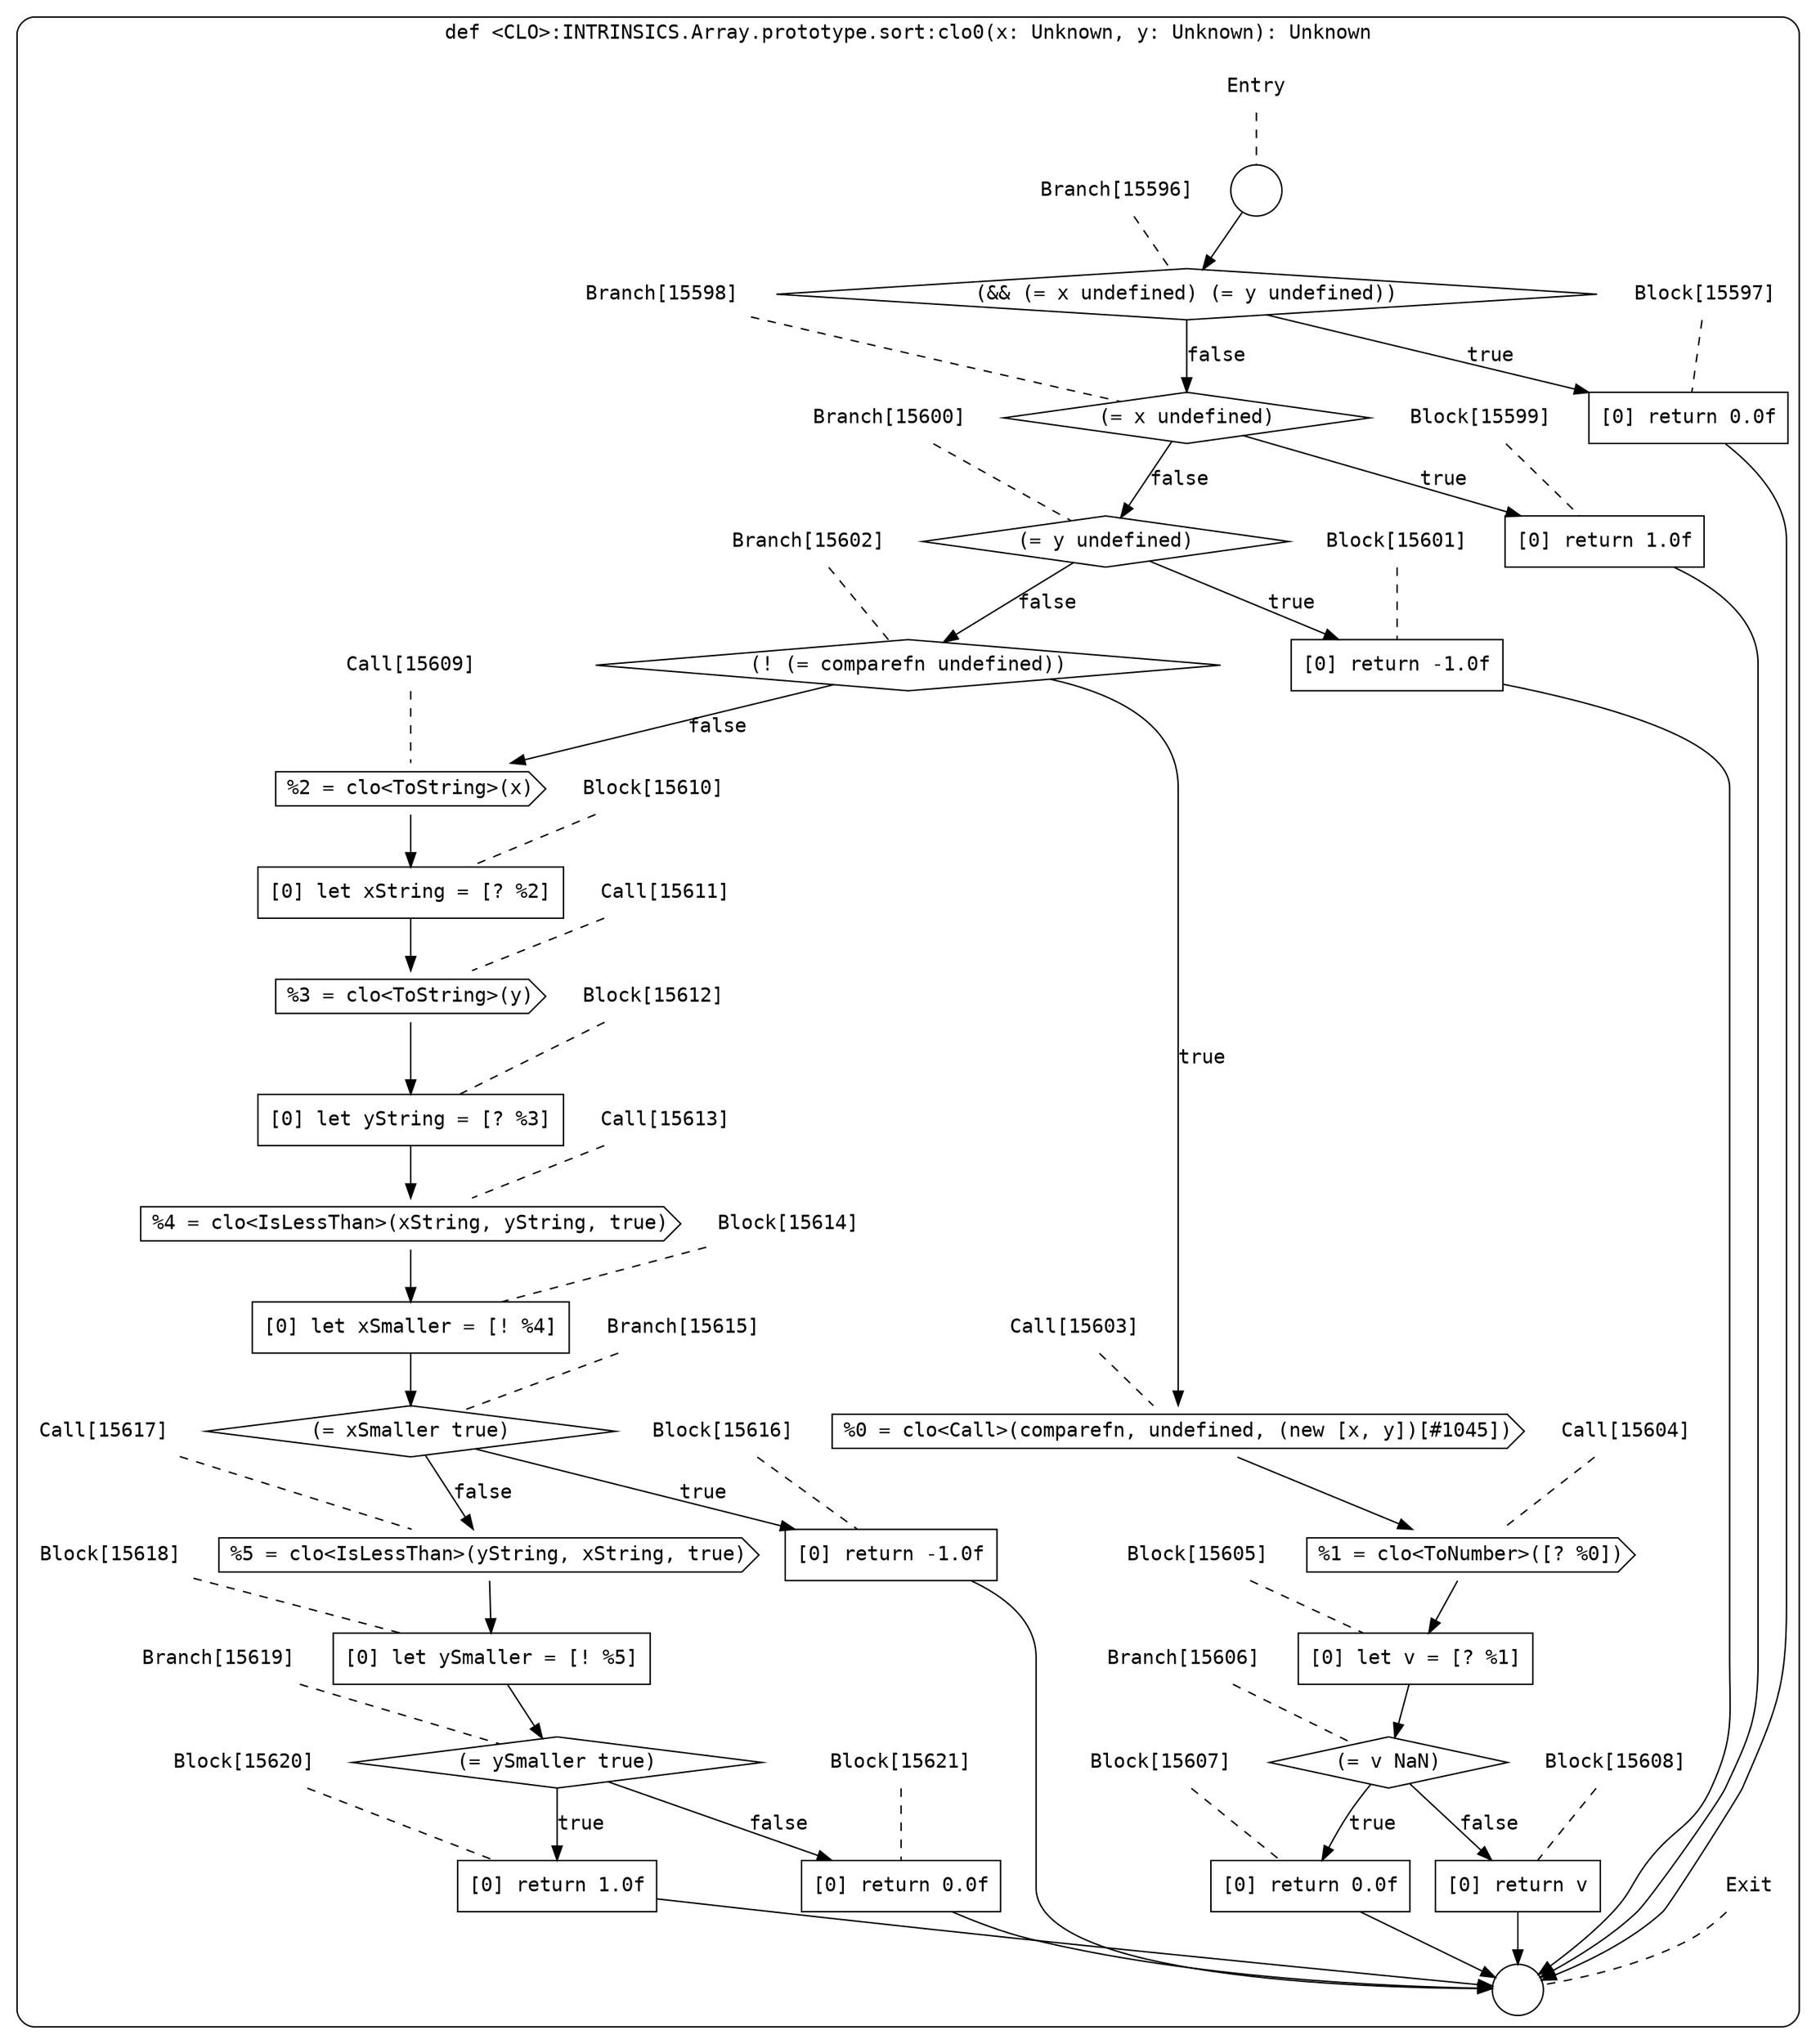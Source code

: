 digraph {
  graph [fontname = "Consolas"]
  node [fontname = "Consolas"]
  edge [fontname = "Consolas"]
  subgraph cluster2372 {
    label = "def <CLO>:INTRINSICS.Array.prototype.sort:clo0(x: Unknown, y: Unknown): Unknown"
    style = rounded
    cluster2372_entry_name [shape=none, label=<<font color="black">Entry</font>>]
    cluster2372_entry_name -> cluster2372_entry [arrowhead=none, color="black", style=dashed]
    cluster2372_entry [shape=circle label=" " color="black" fillcolor="white" style=filled]
    cluster2372_entry -> node15596 [color="black"]
    cluster2372_exit_name [shape=none, label=<<font color="black">Exit</font>>]
    cluster2372_exit_name -> cluster2372_exit [arrowhead=none, color="black", style=dashed]
    cluster2372_exit [shape=circle label=" " color="black" fillcolor="white" style=filled]
    node15596_name [shape=none, label=<<font color="black">Branch[15596]</font>>]
    node15596_name -> node15596 [arrowhead=none, color="black", style=dashed]
    node15596 [shape=diamond, label=<<font color="black">(&amp;&amp; (= x undefined) (= y undefined))</font>> color="black" fillcolor="white", style=filled]
    node15596 -> node15597 [label=<<font color="black">true</font>> color="black"]
    node15596 -> node15598 [label=<<font color="black">false</font>> color="black"]
    node15597_name [shape=none, label=<<font color="black">Block[15597]</font>>]
    node15597_name -> node15597 [arrowhead=none, color="black", style=dashed]
    node15597 [shape=box, label=<<font color="black">[0] return 0.0f<BR ALIGN="LEFT"/></font>> color="black" fillcolor="white", style=filled]
    node15597 -> cluster2372_exit [color="black"]
    node15598_name [shape=none, label=<<font color="black">Branch[15598]</font>>]
    node15598_name -> node15598 [arrowhead=none, color="black", style=dashed]
    node15598 [shape=diamond, label=<<font color="black">(= x undefined)</font>> color="black" fillcolor="white", style=filled]
    node15598 -> node15599 [label=<<font color="black">true</font>> color="black"]
    node15598 -> node15600 [label=<<font color="black">false</font>> color="black"]
    node15599_name [shape=none, label=<<font color="black">Block[15599]</font>>]
    node15599_name -> node15599 [arrowhead=none, color="black", style=dashed]
    node15599 [shape=box, label=<<font color="black">[0] return 1.0f<BR ALIGN="LEFT"/></font>> color="black" fillcolor="white", style=filled]
    node15599 -> cluster2372_exit [color="black"]
    node15600_name [shape=none, label=<<font color="black">Branch[15600]</font>>]
    node15600_name -> node15600 [arrowhead=none, color="black", style=dashed]
    node15600 [shape=diamond, label=<<font color="black">(= y undefined)</font>> color="black" fillcolor="white", style=filled]
    node15600 -> node15601 [label=<<font color="black">true</font>> color="black"]
    node15600 -> node15602 [label=<<font color="black">false</font>> color="black"]
    node15601_name [shape=none, label=<<font color="black">Block[15601]</font>>]
    node15601_name -> node15601 [arrowhead=none, color="black", style=dashed]
    node15601 [shape=box, label=<<font color="black">[0] return -1.0f<BR ALIGN="LEFT"/></font>> color="black" fillcolor="white", style=filled]
    node15601 -> cluster2372_exit [color="black"]
    node15602_name [shape=none, label=<<font color="black">Branch[15602]</font>>]
    node15602_name -> node15602 [arrowhead=none, color="black", style=dashed]
    node15602 [shape=diamond, label=<<font color="black">(! (= comparefn undefined))</font>> color="black" fillcolor="white", style=filled]
    node15602 -> node15603 [label=<<font color="black">true</font>> color="black"]
    node15602 -> node15609 [label=<<font color="black">false</font>> color="black"]
    node15603_name [shape=none, label=<<font color="black">Call[15603]</font>>]
    node15603_name -> node15603 [arrowhead=none, color="black", style=dashed]
    node15603 [shape=cds, label=<<font color="black">%0 = clo&lt;Call&gt;(comparefn, undefined, (new [x, y])[#1045])</font>> color="black" fillcolor="white", style=filled]
    node15603 -> node15604 [color="black"]
    node15609_name [shape=none, label=<<font color="black">Call[15609]</font>>]
    node15609_name -> node15609 [arrowhead=none, color="black", style=dashed]
    node15609 [shape=cds, label=<<font color="black">%2 = clo&lt;ToString&gt;(x)</font>> color="black" fillcolor="white", style=filled]
    node15609 -> node15610 [color="black"]
    node15604_name [shape=none, label=<<font color="black">Call[15604]</font>>]
    node15604_name -> node15604 [arrowhead=none, color="black", style=dashed]
    node15604 [shape=cds, label=<<font color="black">%1 = clo&lt;ToNumber&gt;([? %0])</font>> color="black" fillcolor="white", style=filled]
    node15604 -> node15605 [color="black"]
    node15610_name [shape=none, label=<<font color="black">Block[15610]</font>>]
    node15610_name -> node15610 [arrowhead=none, color="black", style=dashed]
    node15610 [shape=box, label=<<font color="black">[0] let xString = [? %2]<BR ALIGN="LEFT"/></font>> color="black" fillcolor="white", style=filled]
    node15610 -> node15611 [color="black"]
    node15605_name [shape=none, label=<<font color="black">Block[15605]</font>>]
    node15605_name -> node15605 [arrowhead=none, color="black", style=dashed]
    node15605 [shape=box, label=<<font color="black">[0] let v = [? %1]<BR ALIGN="LEFT"/></font>> color="black" fillcolor="white", style=filled]
    node15605 -> node15606 [color="black"]
    node15611_name [shape=none, label=<<font color="black">Call[15611]</font>>]
    node15611_name -> node15611 [arrowhead=none, color="black", style=dashed]
    node15611 [shape=cds, label=<<font color="black">%3 = clo&lt;ToString&gt;(y)</font>> color="black" fillcolor="white", style=filled]
    node15611 -> node15612 [color="black"]
    node15606_name [shape=none, label=<<font color="black">Branch[15606]</font>>]
    node15606_name -> node15606 [arrowhead=none, color="black", style=dashed]
    node15606 [shape=diamond, label=<<font color="black">(= v NaN)</font>> color="black" fillcolor="white", style=filled]
    node15606 -> node15607 [label=<<font color="black">true</font>> color="black"]
    node15606 -> node15608 [label=<<font color="black">false</font>> color="black"]
    node15612_name [shape=none, label=<<font color="black">Block[15612]</font>>]
    node15612_name -> node15612 [arrowhead=none, color="black", style=dashed]
    node15612 [shape=box, label=<<font color="black">[0] let yString = [? %3]<BR ALIGN="LEFT"/></font>> color="black" fillcolor="white", style=filled]
    node15612 -> node15613 [color="black"]
    node15607_name [shape=none, label=<<font color="black">Block[15607]</font>>]
    node15607_name -> node15607 [arrowhead=none, color="black", style=dashed]
    node15607 [shape=box, label=<<font color="black">[0] return 0.0f<BR ALIGN="LEFT"/></font>> color="black" fillcolor="white", style=filled]
    node15607 -> cluster2372_exit [color="black"]
    node15608_name [shape=none, label=<<font color="black">Block[15608]</font>>]
    node15608_name -> node15608 [arrowhead=none, color="black", style=dashed]
    node15608 [shape=box, label=<<font color="black">[0] return v<BR ALIGN="LEFT"/></font>> color="black" fillcolor="white", style=filled]
    node15608 -> cluster2372_exit [color="black"]
    node15613_name [shape=none, label=<<font color="black">Call[15613]</font>>]
    node15613_name -> node15613 [arrowhead=none, color="black", style=dashed]
    node15613 [shape=cds, label=<<font color="black">%4 = clo&lt;IsLessThan&gt;(xString, yString, true)</font>> color="black" fillcolor="white", style=filled]
    node15613 -> node15614 [color="black"]
    node15614_name [shape=none, label=<<font color="black">Block[15614]</font>>]
    node15614_name -> node15614 [arrowhead=none, color="black", style=dashed]
    node15614 [shape=box, label=<<font color="black">[0] let xSmaller = [! %4]<BR ALIGN="LEFT"/></font>> color="black" fillcolor="white", style=filled]
    node15614 -> node15615 [color="black"]
    node15615_name [shape=none, label=<<font color="black">Branch[15615]</font>>]
    node15615_name -> node15615 [arrowhead=none, color="black", style=dashed]
    node15615 [shape=diamond, label=<<font color="black">(= xSmaller true)</font>> color="black" fillcolor="white", style=filled]
    node15615 -> node15616 [label=<<font color="black">true</font>> color="black"]
    node15615 -> node15617 [label=<<font color="black">false</font>> color="black"]
    node15616_name [shape=none, label=<<font color="black">Block[15616]</font>>]
    node15616_name -> node15616 [arrowhead=none, color="black", style=dashed]
    node15616 [shape=box, label=<<font color="black">[0] return -1.0f<BR ALIGN="LEFT"/></font>> color="black" fillcolor="white", style=filled]
    node15616 -> cluster2372_exit [color="black"]
    node15617_name [shape=none, label=<<font color="black">Call[15617]</font>>]
    node15617_name -> node15617 [arrowhead=none, color="black", style=dashed]
    node15617 [shape=cds, label=<<font color="black">%5 = clo&lt;IsLessThan&gt;(yString, xString, true)</font>> color="black" fillcolor="white", style=filled]
    node15617 -> node15618 [color="black"]
    node15618_name [shape=none, label=<<font color="black">Block[15618]</font>>]
    node15618_name -> node15618 [arrowhead=none, color="black", style=dashed]
    node15618 [shape=box, label=<<font color="black">[0] let ySmaller = [! %5]<BR ALIGN="LEFT"/></font>> color="black" fillcolor="white", style=filled]
    node15618 -> node15619 [color="black"]
    node15619_name [shape=none, label=<<font color="black">Branch[15619]</font>>]
    node15619_name -> node15619 [arrowhead=none, color="black", style=dashed]
    node15619 [shape=diamond, label=<<font color="black">(= ySmaller true)</font>> color="black" fillcolor="white", style=filled]
    node15619 -> node15620 [label=<<font color="black">true</font>> color="black"]
    node15619 -> node15621 [label=<<font color="black">false</font>> color="black"]
    node15620_name [shape=none, label=<<font color="black">Block[15620]</font>>]
    node15620_name -> node15620 [arrowhead=none, color="black", style=dashed]
    node15620 [shape=box, label=<<font color="black">[0] return 1.0f<BR ALIGN="LEFT"/></font>> color="black" fillcolor="white", style=filled]
    node15620 -> cluster2372_exit [color="black"]
    node15621_name [shape=none, label=<<font color="black">Block[15621]</font>>]
    node15621_name -> node15621 [arrowhead=none, color="black", style=dashed]
    node15621 [shape=box, label=<<font color="black">[0] return 0.0f<BR ALIGN="LEFT"/></font>> color="black" fillcolor="white", style=filled]
    node15621 -> cluster2372_exit [color="black"]
  }
}